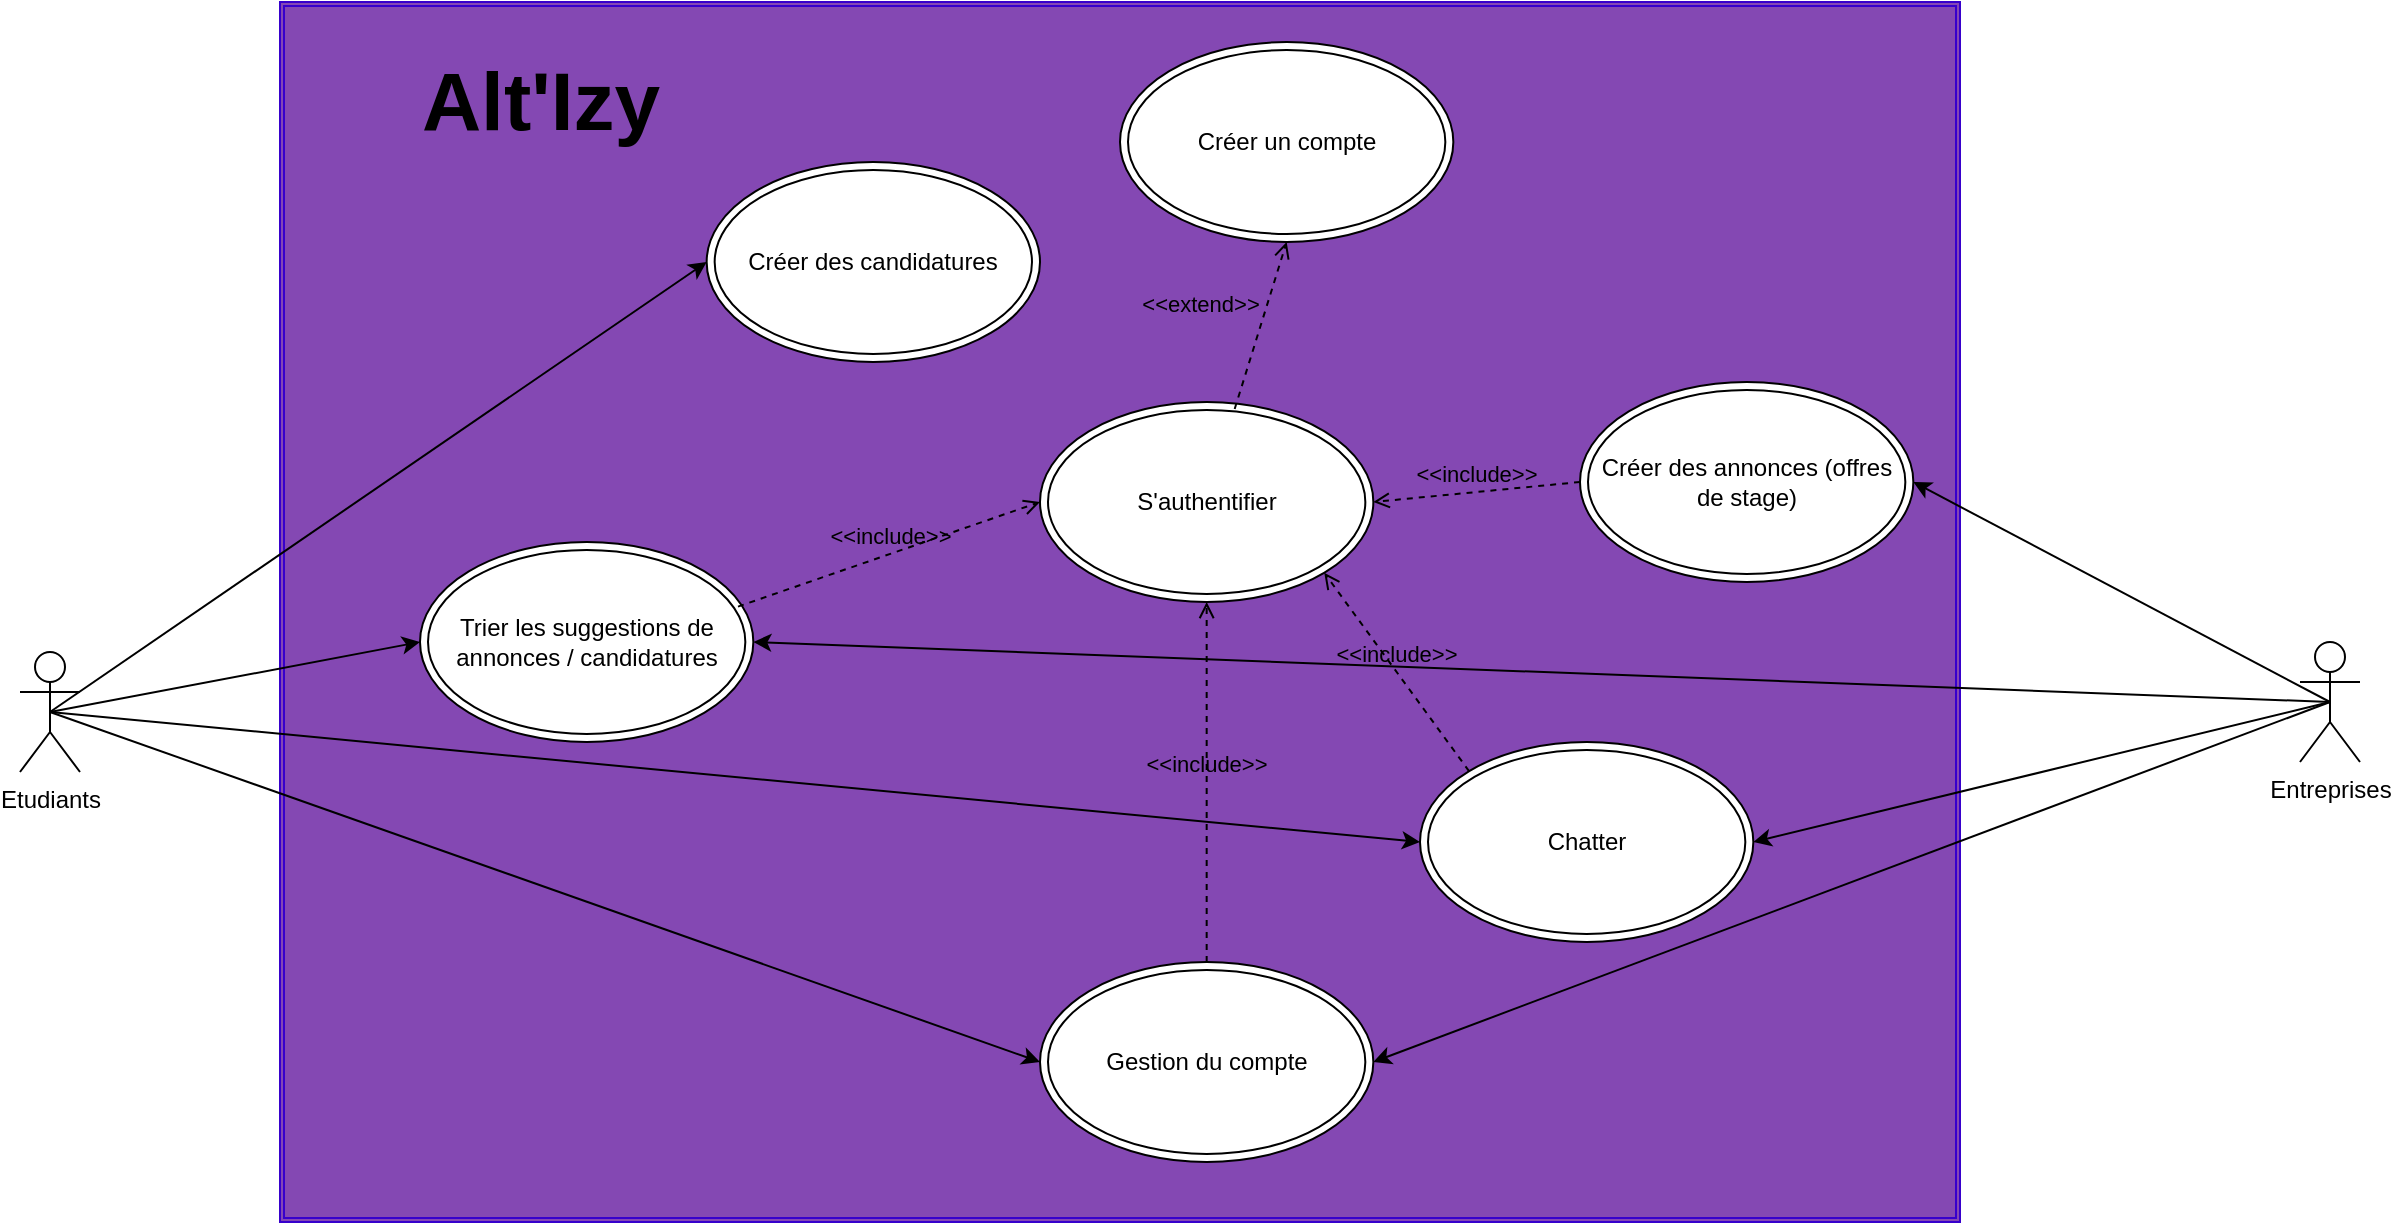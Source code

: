 <mxfile>
    <diagram id="IS_MJQxhf_WlaVLgj39v" name="Page-1">
        <mxGraphModel dx="276" dy="230" grid="1" gridSize="10" guides="1" tooltips="1" connect="1" arrows="1" fold="1" page="1" pageScale="1" pageWidth="1654" pageHeight="1169" math="0" shadow="0">
            <root>
                <mxCell id="0"/>
                <mxCell id="1" parent="0"/>
                <mxCell id="5" value="" style="shape=ext;double=1;rounded=0;whiteSpace=wrap;html=1;fillColor=#8448b3;fontColor=#ffffff;strokeColor=#3700CC;" parent="1" vertex="1">
                    <mxGeometry x="350" y="200" width="840" height="610" as="geometry"/>
                </mxCell>
                <mxCell id="9" value="Créer un compte" style="ellipse;shape=doubleEllipse;whiteSpace=wrap;html=1;" parent="1" vertex="1">
                    <mxGeometry x="770" y="220" width="166.67" height="100" as="geometry"/>
                </mxCell>
                <mxCell id="10" value="Trier les suggestions de annonces / candidatures" style="ellipse;shape=doubleEllipse;whiteSpace=wrap;html=1;" parent="1" vertex="1">
                    <mxGeometry x="420" y="470" width="166.67" height="100" as="geometry"/>
                </mxCell>
                <mxCell id="11" value="&lt;font style=&quot;font-size: 41px&quot;&gt;Alt'Izy&lt;/font&gt;" style="text;strokeColor=none;fillColor=none;html=1;fontSize=24;fontStyle=1;verticalAlign=middle;align=center;" parent="1" vertex="1">
                    <mxGeometry x="430" y="230" width="100" height="40" as="geometry"/>
                </mxCell>
                <mxCell id="12" value="Chatter" style="ellipse;shape=doubleEllipse;whiteSpace=wrap;html=1;" parent="1" vertex="1">
                    <mxGeometry x="920" y="570" width="166.67" height="100" as="geometry"/>
                </mxCell>
                <mxCell id="13" value="Créer des annonces (offres de stage)" style="ellipse;shape=doubleEllipse;whiteSpace=wrap;html=1;" parent="1" vertex="1">
                    <mxGeometry x="1000" y="390" width="166.67" height="100" as="geometry"/>
                </mxCell>
                <mxCell id="26" style="edgeStyle=none;html=1;exitX=0.5;exitY=0.5;exitDx=0;exitDy=0;exitPerimeter=0;entryX=0;entryY=0.5;entryDx=0;entryDy=0;" parent="1" source="22" target="10" edge="1">
                    <mxGeometry relative="1" as="geometry"/>
                </mxCell>
                <mxCell id="27" style="edgeStyle=none;html=1;exitX=0.5;exitY=0.5;exitDx=0;exitDy=0;exitPerimeter=0;entryX=0;entryY=0.5;entryDx=0;entryDy=0;" parent="1" source="22" target="12" edge="1">
                    <mxGeometry relative="1" as="geometry">
                        <Array as="points"/>
                    </mxGeometry>
                </mxCell>
                <mxCell id="41" style="edgeStyle=none;html=1;exitX=0.5;exitY=0.5;exitDx=0;exitDy=0;exitPerimeter=0;entryX=0;entryY=0.5;entryDx=0;entryDy=0;" parent="1" source="22" target="39" edge="1">
                    <mxGeometry relative="1" as="geometry"/>
                </mxCell>
                <mxCell id="44" style="edgeStyle=none;html=1;exitX=0.5;exitY=0.5;exitDx=0;exitDy=0;exitPerimeter=0;entryX=0;entryY=0.5;entryDx=0;entryDy=0;" parent="1" source="22" target="43" edge="1">
                    <mxGeometry relative="1" as="geometry"/>
                </mxCell>
                <mxCell id="22" value="Etudiants" style="shape=umlActor;verticalLabelPosition=bottom;verticalAlign=top;html=1;outlineConnect=0;" parent="1" vertex="1">
                    <mxGeometry x="220" y="525" width="30" height="60" as="geometry"/>
                </mxCell>
                <mxCell id="29" style="edgeStyle=none;html=1;exitX=0.5;exitY=0.5;exitDx=0;exitDy=0;exitPerimeter=0;entryX=1;entryY=0.5;entryDx=0;entryDy=0;" parent="1" source="24" target="10" edge="1">
                    <mxGeometry relative="1" as="geometry"/>
                </mxCell>
                <mxCell id="30" style="edgeStyle=none;html=1;exitX=0.5;exitY=0.5;exitDx=0;exitDy=0;exitPerimeter=0;entryX=1;entryY=0.5;entryDx=0;entryDy=0;" parent="1" source="24" target="12" edge="1">
                    <mxGeometry relative="1" as="geometry">
                        <Array as="points"/>
                    </mxGeometry>
                </mxCell>
                <mxCell id="31" style="edgeStyle=none;html=1;exitX=0.5;exitY=0.5;exitDx=0;exitDy=0;exitPerimeter=0;entryX=1;entryY=0.5;entryDx=0;entryDy=0;" parent="1" source="24" target="13" edge="1">
                    <mxGeometry relative="1" as="geometry"/>
                </mxCell>
                <mxCell id="42" style="edgeStyle=none;html=1;exitX=0.5;exitY=0.5;exitDx=0;exitDy=0;exitPerimeter=0;entryX=1;entryY=0.5;entryDx=0;entryDy=0;" parent="1" source="24" target="39" edge="1">
                    <mxGeometry relative="1" as="geometry"/>
                </mxCell>
                <mxCell id="24" value="Entreprises" style="shape=umlActor;verticalLabelPosition=bottom;verticalAlign=top;html=1;outlineConnect=0;" parent="1" vertex="1">
                    <mxGeometry x="1360" y="520" width="30" height="60" as="geometry"/>
                </mxCell>
                <mxCell id="36" value="S'authentifier" style="ellipse;shape=doubleEllipse;whiteSpace=wrap;html=1;" parent="1" vertex="1">
                    <mxGeometry x="730" y="400" width="166.67" height="100" as="geometry"/>
                </mxCell>
                <mxCell id="39" value="Gestion du compte" style="ellipse;shape=doubleEllipse;whiteSpace=wrap;html=1;" parent="1" vertex="1">
                    <mxGeometry x="730" y="680" width="166.67" height="100" as="geometry"/>
                </mxCell>
                <mxCell id="43" value="Créer des candidatures" style="ellipse;shape=doubleEllipse;whiteSpace=wrap;html=1;" parent="1" vertex="1">
                    <mxGeometry x="563.33" y="280" width="166.67" height="100" as="geometry"/>
                </mxCell>
                <mxCell id="48" value="&amp;lt;&amp;lt;extend&amp;gt;&amp;gt;" style="endArrow=open;html=1;rounded=0;align=center;verticalAlign=bottom;dashed=1;endFill=0;labelBackgroundColor=none;entryX=0.5;entryY=1;entryDx=0;entryDy=0;exitX=0.584;exitY=0.035;exitDx=0;exitDy=0;exitPerimeter=0;" parent="1" source="36" target="9" edge="1">
                    <mxGeometry x="-0.168" y="29" relative="1" as="geometry">
                        <mxPoint x="819.995" y="401.0" as="sourcePoint"/>
                        <mxPoint x="820.005" y="341.0" as="targetPoint"/>
                        <mxPoint as="offset"/>
                    </mxGeometry>
                </mxCell>
                <mxCell id="49" value="" style="resizable=0;html=1;align=center;verticalAlign=top;labelBackgroundColor=none;" parent="48" connectable="0" vertex="1">
                    <mxGeometry relative="1" as="geometry"/>
                </mxCell>
                <mxCell id="50" value="&amp;lt;&amp;lt;include&amp;gt;&amp;gt;" style="endArrow=open;html=1;rounded=0;align=center;verticalAlign=bottom;dashed=1;endFill=0;labelBackgroundColor=none;exitX=0.954;exitY=0.323;exitDx=0;exitDy=0;entryX=0;entryY=0.5;entryDx=0;entryDy=0;exitPerimeter=0;" parent="1" source="10" target="36" edge="1">
                    <mxGeometry relative="1" as="geometry">
                        <mxPoint x="960" y="560" as="sourcePoint"/>
                        <mxPoint x="1120" y="560" as="targetPoint"/>
                    </mxGeometry>
                </mxCell>
                <mxCell id="51" value="" style="resizable=0;html=1;align=center;verticalAlign=top;labelBackgroundColor=none;" parent="50" connectable="0" vertex="1">
                    <mxGeometry relative="1" as="geometry"/>
                </mxCell>
                <mxCell id="56" value="&amp;lt;&amp;lt;include&amp;gt;&amp;gt;" style="endArrow=open;html=1;rounded=0;align=center;verticalAlign=bottom;dashed=1;endFill=0;labelBackgroundColor=none;exitX=0.5;exitY=0;exitDx=0;exitDy=0;entryX=0.5;entryY=1;entryDx=0;entryDy=0;" parent="1" source="39" target="36" edge="1">
                    <mxGeometry relative="1" as="geometry">
                        <mxPoint x="589.003" y="512.3" as="sourcePoint"/>
                        <mxPoint x="740.0" y="460" as="targetPoint"/>
                    </mxGeometry>
                </mxCell>
                <mxCell id="57" value="" style="resizable=0;html=1;align=center;verticalAlign=top;labelBackgroundColor=none;" parent="56" connectable="0" vertex="1">
                    <mxGeometry relative="1" as="geometry"/>
                </mxCell>
                <mxCell id="59" value="&amp;lt;&amp;lt;include&amp;gt;&amp;gt;" style="endArrow=open;html=1;rounded=0;align=center;verticalAlign=bottom;dashed=1;endFill=0;labelBackgroundColor=none;exitX=0;exitY=0;exitDx=0;exitDy=0;entryX=1;entryY=1;entryDx=0;entryDy=0;" parent="1" source="12" target="36" edge="1">
                    <mxGeometry relative="1" as="geometry">
                        <mxPoint x="823.335" y="690" as="sourcePoint"/>
                        <mxPoint x="823.335" y="510" as="targetPoint"/>
                    </mxGeometry>
                </mxCell>
                <mxCell id="60" value="" style="resizable=0;html=1;align=center;verticalAlign=top;labelBackgroundColor=none;" parent="59" connectable="0" vertex="1">
                    <mxGeometry relative="1" as="geometry"/>
                </mxCell>
                <mxCell id="61" value="&amp;lt;&amp;lt;include&amp;gt;&amp;gt;" style="endArrow=open;html=1;rounded=0;align=center;verticalAlign=bottom;dashed=1;endFill=0;labelBackgroundColor=none;exitX=0;exitY=0.5;exitDx=0;exitDy=0;entryX=1;entryY=0.5;entryDx=0;entryDy=0;" parent="1" source="13" target="36" edge="1">
                    <mxGeometry relative="1" as="geometry">
                        <mxPoint x="954.296" y="594.712" as="sourcePoint"/>
                        <mxPoint x="882.374" y="495.288" as="targetPoint"/>
                    </mxGeometry>
                </mxCell>
                <mxCell id="62" value="" style="resizable=0;html=1;align=center;verticalAlign=top;labelBackgroundColor=none;" parent="61" connectable="0" vertex="1">
                    <mxGeometry relative="1" as="geometry"/>
                </mxCell>
            </root>
        </mxGraphModel>
    </diagram>
</mxfile>